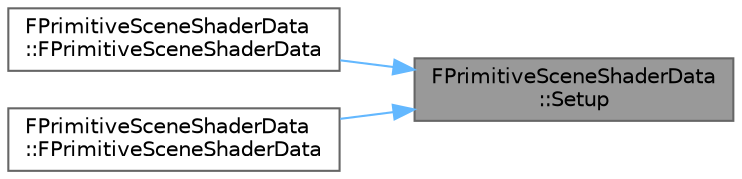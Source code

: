 digraph "FPrimitiveSceneShaderData::Setup"
{
 // INTERACTIVE_SVG=YES
 // LATEX_PDF_SIZE
  bgcolor="transparent";
  edge [fontname=Helvetica,fontsize=10,labelfontname=Helvetica,labelfontsize=10];
  node [fontname=Helvetica,fontsize=10,shape=box,height=0.2,width=0.4];
  rankdir="RL";
  Node1 [id="Node000001",label="FPrimitiveSceneShaderData\l::Setup",height=0.2,width=0.4,color="gray40", fillcolor="grey60", style="filled", fontcolor="black",tooltip=" "];
  Node1 -> Node2 [id="edge1_Node000001_Node000002",dir="back",color="steelblue1",style="solid",tooltip=" "];
  Node2 [id="Node000002",label="FPrimitiveSceneShaderData\l::FPrimitiveSceneShaderData",height=0.2,width=0.4,color="grey40", fillcolor="white", style="filled",URL="$d9/d64/structFPrimitiveSceneShaderData.html#a08df40cc260ea1727864df7669c42ff9",tooltip=" "];
  Node1 -> Node3 [id="edge2_Node000001_Node000003",dir="back",color="steelblue1",style="solid",tooltip=" "];
  Node3 [id="Node000003",label="FPrimitiveSceneShaderData\l::FPrimitiveSceneShaderData",height=0.2,width=0.4,color="grey40", fillcolor="white", style="filled",URL="$d9/d64/structFPrimitiveSceneShaderData.html#a834dc5fd983c864d8ceeaae3dfe687c6",tooltip=" "];
}
